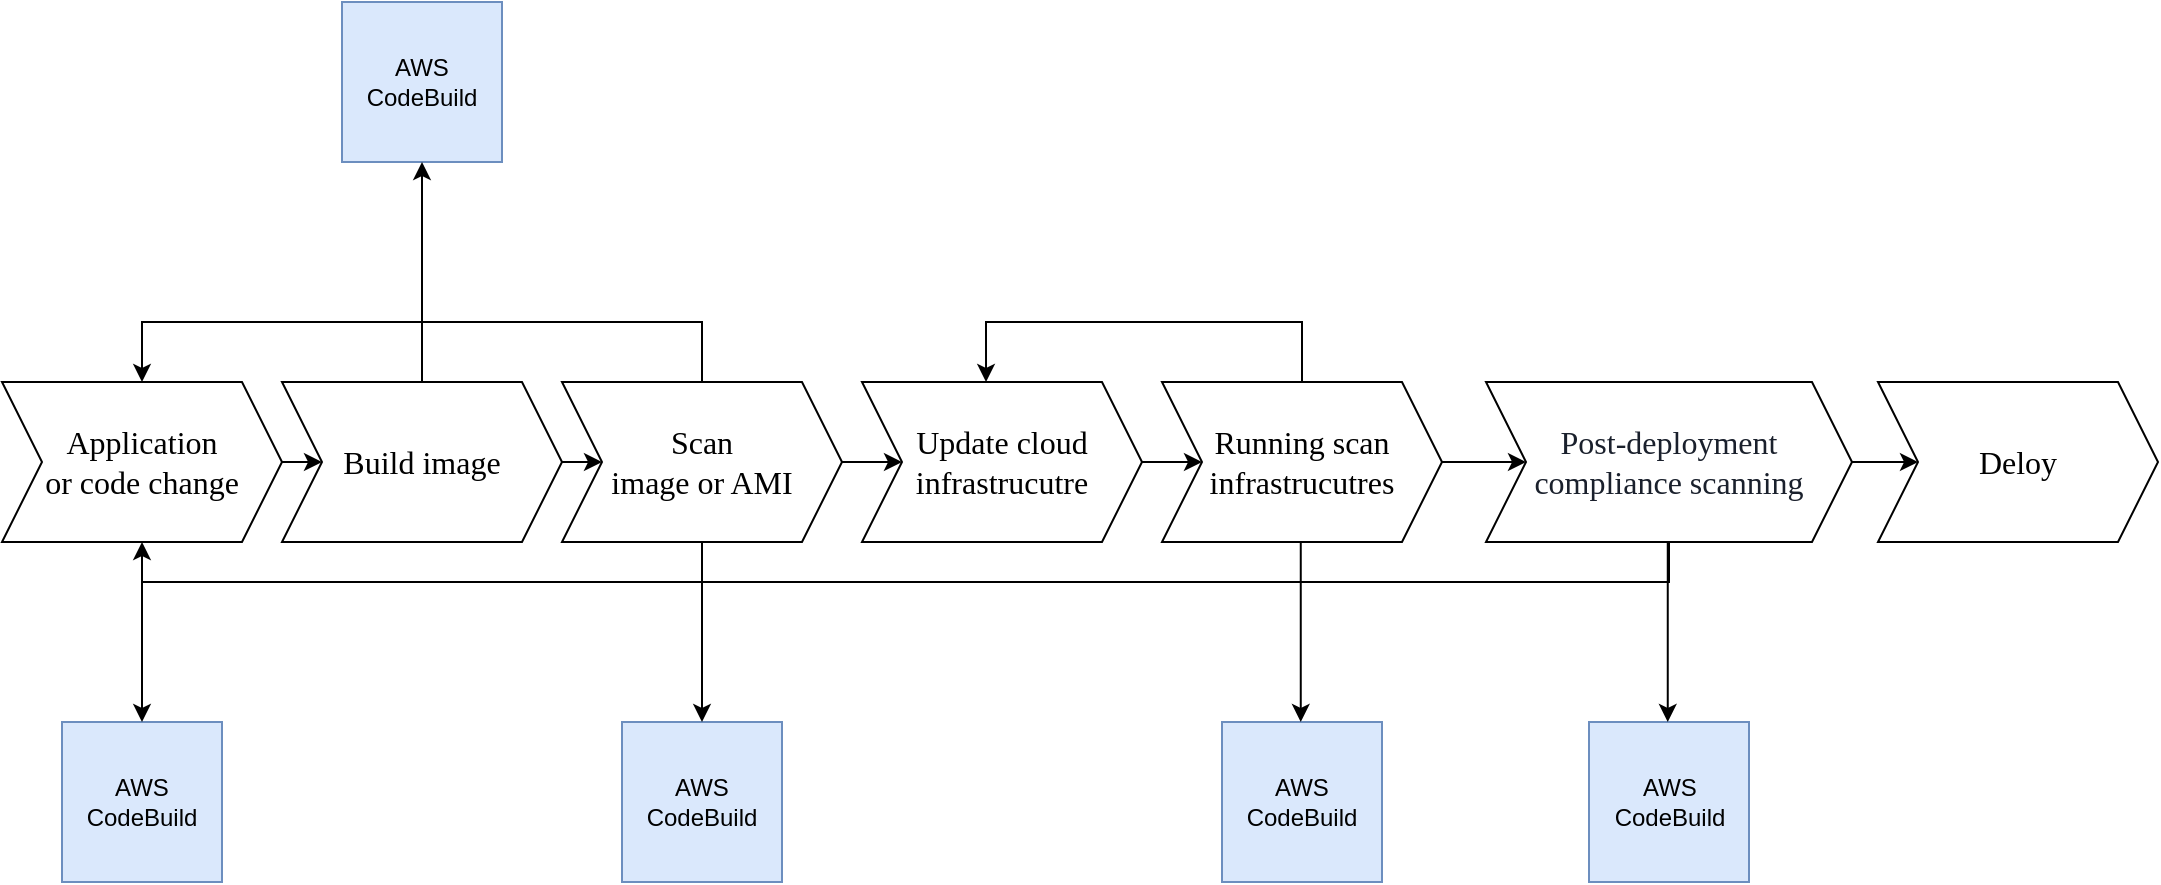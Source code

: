 <mxfile version="24.6.5" type="device">
  <diagram name="Page-1" id="tbl8idqNOpp6RMVJ-Pqn">
    <mxGraphModel dx="1209" dy="825" grid="1" gridSize="10" guides="1" tooltips="1" connect="1" arrows="1" fold="1" page="1" pageScale="1" pageWidth="850" pageHeight="1100" math="0" shadow="0">
      <root>
        <mxCell id="0" />
        <mxCell id="1" parent="0" />
        <mxCell id="PxS_wZHe_Lk2CqLkdEdm-1" style="edgeStyle=orthogonalEdgeStyle;rounded=0;orthogonalLoop=1;jettySize=auto;html=1;exitX=1;exitY=0.5;exitDx=0;exitDy=0;entryX=0;entryY=0.5;entryDx=0;entryDy=0;fontFamily=Times New Roman;fontSize=16;" edge="1" parent="1" source="PxS_wZHe_Lk2CqLkdEdm-2" target="PxS_wZHe_Lk2CqLkdEdm-4">
          <mxGeometry relative="1" as="geometry" />
        </mxCell>
        <mxCell id="PxS_wZHe_Lk2CqLkdEdm-2" value="Application &lt;br style=&quot;font-size: 16px;&quot;&gt;or code change" style="shape=step;perimeter=stepPerimeter;whiteSpace=wrap;html=1;fixedSize=1;fontFamily=Times New Roman;fontSize=16;" vertex="1" parent="1">
          <mxGeometry x="80" y="310" width="140" height="80" as="geometry" />
        </mxCell>
        <mxCell id="PxS_wZHe_Lk2CqLkdEdm-3" style="edgeStyle=orthogonalEdgeStyle;rounded=0;orthogonalLoop=1;jettySize=auto;html=1;exitX=1;exitY=0.5;exitDx=0;exitDy=0;entryX=0;entryY=0.5;entryDx=0;entryDy=0;fontFamily=Times New Roman;fontSize=16;" edge="1" parent="1" source="PxS_wZHe_Lk2CqLkdEdm-4" target="PxS_wZHe_Lk2CqLkdEdm-15">
          <mxGeometry relative="1" as="geometry" />
        </mxCell>
        <mxCell id="PxS_wZHe_Lk2CqLkdEdm-4" value="Build image" style="shape=step;perimeter=stepPerimeter;whiteSpace=wrap;html=1;fixedSize=1;fontFamily=Times New Roman;fontSize=16;" vertex="1" parent="1">
          <mxGeometry x="220" y="310" width="140" height="80" as="geometry" />
        </mxCell>
        <mxCell id="PxS_wZHe_Lk2CqLkdEdm-5" style="edgeStyle=orthogonalEdgeStyle;rounded=0;orthogonalLoop=1;jettySize=auto;html=1;exitX=1;exitY=0.5;exitDx=0;exitDy=0;entryX=0;entryY=0.5;entryDx=0;entryDy=0;fontFamily=Times New Roman;fontSize=16;" edge="1" parent="1" source="PxS_wZHe_Lk2CqLkdEdm-6" target="PxS_wZHe_Lk2CqLkdEdm-9">
          <mxGeometry relative="1" as="geometry" />
        </mxCell>
        <mxCell id="PxS_wZHe_Lk2CqLkdEdm-6" value="Update cloud infrastrucutre" style="shape=step;perimeter=stepPerimeter;whiteSpace=wrap;html=1;fixedSize=1;fontFamily=Times New Roman;fontSize=16;" vertex="1" parent="1">
          <mxGeometry x="510" y="310" width="140" height="80" as="geometry" />
        </mxCell>
        <mxCell id="PxS_wZHe_Lk2CqLkdEdm-7" style="edgeStyle=orthogonalEdgeStyle;rounded=0;orthogonalLoop=1;jettySize=auto;html=1;exitX=0.5;exitY=0;exitDx=0;exitDy=0;entryX=0.443;entryY=0;entryDx=0;entryDy=0;entryPerimeter=0;fontFamily=Times New Roman;fontSize=16;" edge="1" parent="1" source="PxS_wZHe_Lk2CqLkdEdm-9" target="PxS_wZHe_Lk2CqLkdEdm-6">
          <mxGeometry relative="1" as="geometry">
            <Array as="points">
              <mxPoint x="730" y="280" />
              <mxPoint x="572" y="280" />
            </Array>
          </mxGeometry>
        </mxCell>
        <mxCell id="PxS_wZHe_Lk2CqLkdEdm-8" style="edgeStyle=orthogonalEdgeStyle;rounded=0;orthogonalLoop=1;jettySize=auto;html=1;" edge="1" parent="1" source="PxS_wZHe_Lk2CqLkdEdm-9" target="PxS_wZHe_Lk2CqLkdEdm-12">
          <mxGeometry relative="1" as="geometry" />
        </mxCell>
        <mxCell id="PxS_wZHe_Lk2CqLkdEdm-9" value="Running scan infrastrucutres" style="shape=step;perimeter=stepPerimeter;whiteSpace=wrap;html=1;fixedSize=1;fontFamily=Times New Roman;fontSize=16;" vertex="1" parent="1">
          <mxGeometry x="660" y="310" width="140" height="80" as="geometry" />
        </mxCell>
        <mxCell id="PxS_wZHe_Lk2CqLkdEdm-10" style="edgeStyle=orthogonalEdgeStyle;rounded=0;orthogonalLoop=1;jettySize=auto;html=1;exitX=1;exitY=0.5;exitDx=0;exitDy=0;fontFamily=Times New Roman;fontSize=16;" edge="1" parent="1" source="PxS_wZHe_Lk2CqLkdEdm-12" target="PxS_wZHe_Lk2CqLkdEdm-16">
          <mxGeometry relative="1" as="geometry" />
        </mxCell>
        <mxCell id="PxS_wZHe_Lk2CqLkdEdm-11" style="edgeStyle=orthogonalEdgeStyle;rounded=0;orthogonalLoop=1;jettySize=auto;html=1;exitX=0.5;exitY=1;exitDx=0;exitDy=0;entryX=0.5;entryY=1;entryDx=0;entryDy=0;fontFamily=Times New Roman;fontSize=16;" edge="1" parent="1" source="PxS_wZHe_Lk2CqLkdEdm-12" target="PxS_wZHe_Lk2CqLkdEdm-2">
          <mxGeometry relative="1" as="geometry" />
        </mxCell>
        <mxCell id="PxS_wZHe_Lk2CqLkdEdm-12" value="&lt;span style=&quot;color: rgb(26, 32, 44); font-size: 16px; text-align: left; background-color: rgb(255, 255, 255);&quot;&gt;Post-deployment compliance scanning&lt;/span&gt;" style="shape=step;perimeter=stepPerimeter;whiteSpace=wrap;html=1;fixedSize=1;fontFamily=Times New Roman;fontSize=16;" vertex="1" parent="1">
          <mxGeometry x="822" y="310" width="183" height="80" as="geometry" />
        </mxCell>
        <mxCell id="PxS_wZHe_Lk2CqLkdEdm-13" style="edgeStyle=orthogonalEdgeStyle;rounded=0;orthogonalLoop=1;jettySize=auto;html=1;exitX=0.5;exitY=0;exitDx=0;exitDy=0;entryX=0.5;entryY=0;entryDx=0;entryDy=0;fontFamily=Times New Roman;fontSize=16;" edge="1" parent="1" source="PxS_wZHe_Lk2CqLkdEdm-15" target="PxS_wZHe_Lk2CqLkdEdm-2">
          <mxGeometry relative="1" as="geometry">
            <Array as="points">
              <mxPoint x="430" y="280" />
              <mxPoint x="150" y="280" />
            </Array>
          </mxGeometry>
        </mxCell>
        <mxCell id="PxS_wZHe_Lk2CqLkdEdm-14" style="edgeStyle=orthogonalEdgeStyle;rounded=0;orthogonalLoop=1;jettySize=auto;html=1;exitX=1;exitY=0.5;exitDx=0;exitDy=0;fontFamily=Times New Roman;fontSize=16;" edge="1" parent="1" source="PxS_wZHe_Lk2CqLkdEdm-15" target="PxS_wZHe_Lk2CqLkdEdm-6">
          <mxGeometry relative="1" as="geometry" />
        </mxCell>
        <mxCell id="PxS_wZHe_Lk2CqLkdEdm-15" value="Scan&lt;br style=&quot;font-size: 16px;&quot;&gt;image or AMI" style="shape=step;perimeter=stepPerimeter;whiteSpace=wrap;html=1;fixedSize=1;fontFamily=Times New Roman;fontSize=16;" vertex="1" parent="1">
          <mxGeometry x="360" y="310" width="140" height="80" as="geometry" />
        </mxCell>
        <mxCell id="PxS_wZHe_Lk2CqLkdEdm-16" value="Deloy" style="shape=step;perimeter=stepPerimeter;whiteSpace=wrap;html=1;fixedSize=1;fontFamily=Times New Roman;fontSize=16;" vertex="1" parent="1">
          <mxGeometry x="1018" y="310" width="140" height="80" as="geometry" />
        </mxCell>
        <mxCell id="PxS_wZHe_Lk2CqLkdEdm-17" value="AWS CodeBuild" style="whiteSpace=wrap;html=1;aspect=fixed;fillColor=#dae8fc;strokeColor=#6c8ebf;" vertex="1" parent="1">
          <mxGeometry x="250" y="120" width="80" height="80" as="geometry" />
        </mxCell>
        <mxCell id="PxS_wZHe_Lk2CqLkdEdm-18" value="AWS CodeBuild" style="whiteSpace=wrap;html=1;aspect=fixed;fillColor=#dae8fc;strokeColor=#6c8ebf;" vertex="1" parent="1">
          <mxGeometry x="110" y="480" width="80" height="80" as="geometry" />
        </mxCell>
        <mxCell id="PxS_wZHe_Lk2CqLkdEdm-19" value="AWS CodeBuild" style="whiteSpace=wrap;html=1;aspect=fixed;fillColor=#dae8fc;strokeColor=#6c8ebf;" vertex="1" parent="1">
          <mxGeometry x="390" y="480" width="80" height="80" as="geometry" />
        </mxCell>
        <mxCell id="PxS_wZHe_Lk2CqLkdEdm-20" value="AWS CodeBuild" style="whiteSpace=wrap;html=1;aspect=fixed;fillColor=#dae8fc;strokeColor=#6c8ebf;" vertex="1" parent="1">
          <mxGeometry x="690" y="480" width="80" height="80" as="geometry" />
        </mxCell>
        <mxCell id="PxS_wZHe_Lk2CqLkdEdm-21" value="AWS CodeBuild" style="whiteSpace=wrap;html=1;aspect=fixed;fillColor=#dae8fc;strokeColor=#6c8ebf;" vertex="1" parent="1">
          <mxGeometry x="873.5" y="480" width="80" height="80" as="geometry" />
        </mxCell>
        <mxCell id="PxS_wZHe_Lk2CqLkdEdm-22" value="" style="endArrow=classic;html=1;rounded=0;exitX=0.5;exitY=0;exitDx=0;exitDy=0;entryX=0.5;entryY=1;entryDx=0;entryDy=0;" edge="1" parent="1" source="PxS_wZHe_Lk2CqLkdEdm-4" target="PxS_wZHe_Lk2CqLkdEdm-17">
          <mxGeometry width="50" height="50" relative="1" as="geometry">
            <mxPoint x="460" y="170" as="sourcePoint" />
            <mxPoint x="450" y="250" as="targetPoint" />
          </mxGeometry>
        </mxCell>
        <mxCell id="PxS_wZHe_Lk2CqLkdEdm-23" value="" style="endArrow=classic;html=1;rounded=0;entryX=0.5;entryY=0;entryDx=0;entryDy=0;" edge="1" parent="1" target="PxS_wZHe_Lk2CqLkdEdm-18">
          <mxGeometry width="50" height="50" relative="1" as="geometry">
            <mxPoint x="150" y="410" as="sourcePoint" />
            <mxPoint x="260" y="440" as="targetPoint" />
          </mxGeometry>
        </mxCell>
        <mxCell id="PxS_wZHe_Lk2CqLkdEdm-24" value="" style="endArrow=classic;html=1;rounded=0;entryX=0.5;entryY=0;entryDx=0;entryDy=0;exitX=0.5;exitY=1;exitDx=0;exitDy=0;" edge="1" parent="1" source="PxS_wZHe_Lk2CqLkdEdm-15" target="PxS_wZHe_Lk2CqLkdEdm-19">
          <mxGeometry width="50" height="50" relative="1" as="geometry">
            <mxPoint x="440" y="390" as="sourcePoint" />
            <mxPoint x="440" y="460" as="targetPoint" />
          </mxGeometry>
        </mxCell>
        <mxCell id="PxS_wZHe_Lk2CqLkdEdm-25" value="" style="endArrow=classic;html=1;rounded=0;entryX=0.5;entryY=0;entryDx=0;entryDy=0;exitX=0.5;exitY=1;exitDx=0;exitDy=0;" edge="1" parent="1">
          <mxGeometry width="50" height="50" relative="1" as="geometry">
            <mxPoint x="729.38" y="390" as="sourcePoint" />
            <mxPoint x="729.38" y="480" as="targetPoint" />
          </mxGeometry>
        </mxCell>
        <mxCell id="PxS_wZHe_Lk2CqLkdEdm-26" value="" style="endArrow=classic;html=1;rounded=0;entryX=0.5;entryY=0;entryDx=0;entryDy=0;exitX=0.5;exitY=1;exitDx=0;exitDy=0;" edge="1" parent="1">
          <mxGeometry width="50" height="50" relative="1" as="geometry">
            <mxPoint x="912.88" y="390" as="sourcePoint" />
            <mxPoint x="912.88" y="480" as="targetPoint" />
          </mxGeometry>
        </mxCell>
      </root>
    </mxGraphModel>
  </diagram>
</mxfile>
